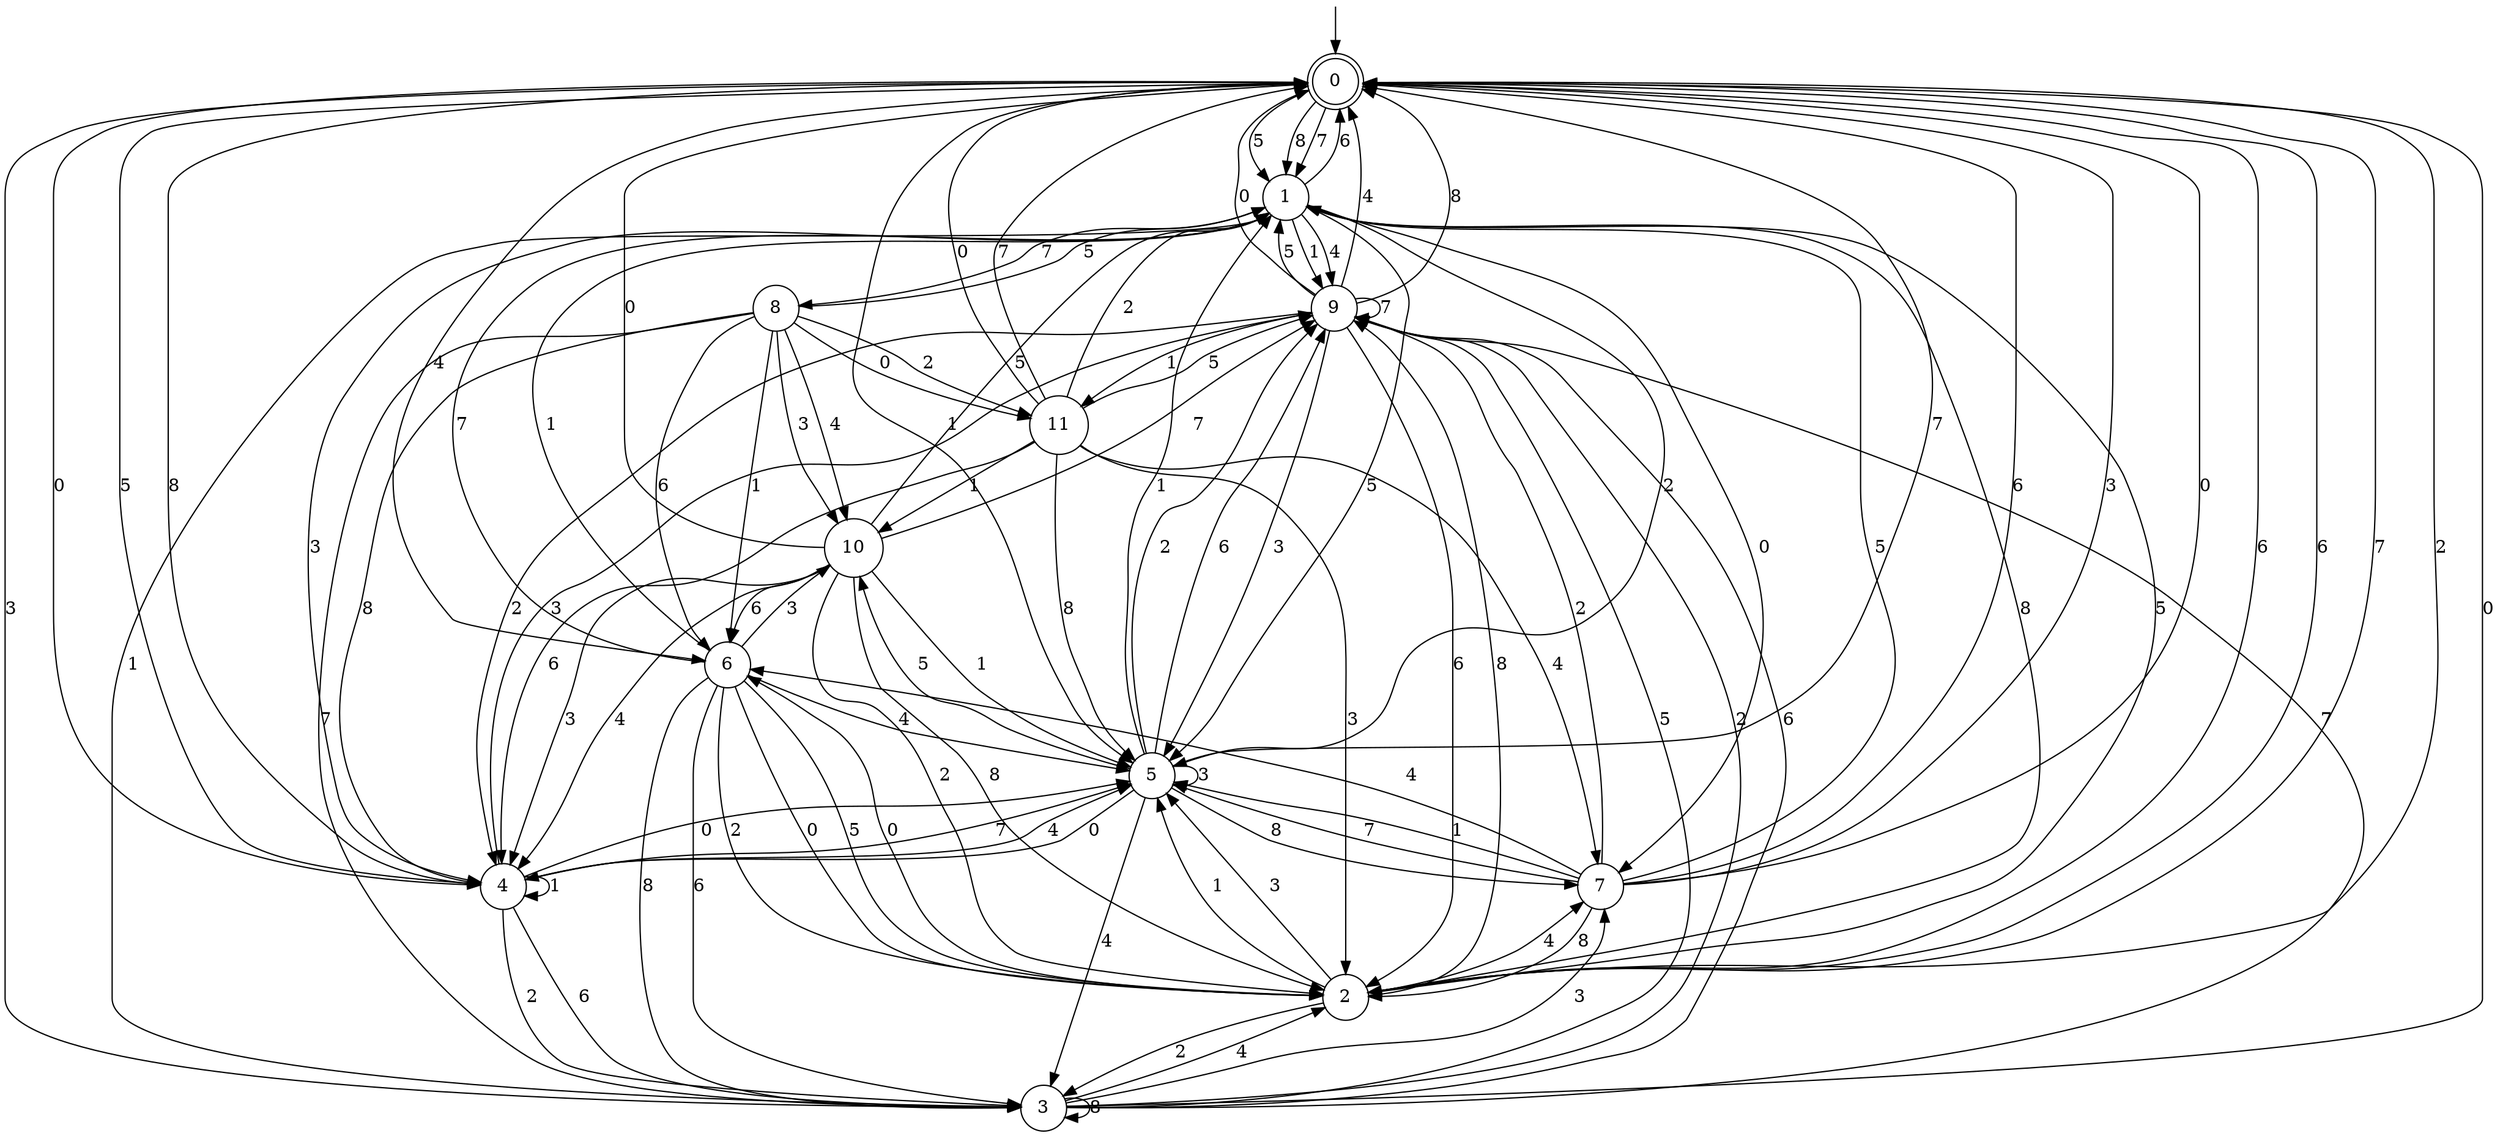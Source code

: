 digraph g {

	s0 [shape="doublecircle" label="0"];
	s1 [shape="circle" label="1"];
	s2 [shape="circle" label="2"];
	s3 [shape="circle" label="3"];
	s4 [shape="circle" label="4"];
	s5 [shape="circle" label="5"];
	s6 [shape="circle" label="6"];
	s7 [shape="circle" label="7"];
	s8 [shape="circle" label="8"];
	s9 [shape="circle" label="9"];
	s10 [shape="circle" label="10"];
	s11 [shape="circle" label="11"];
	s0 -> s1 [label="5"];
	s0 -> s2 [label="2"];
	s0 -> s1 [label="8"];
	s0 -> s2 [label="6"];
	s0 -> s3 [label="3"];
	s0 -> s4 [label="0"];
	s0 -> s1 [label="7"];
	s0 -> s5 [label="1"];
	s0 -> s6 [label="4"];
	s1 -> s5 [label="5"];
	s1 -> s5 [label="2"];
	s1 -> s2 [label="8"];
	s1 -> s0 [label="6"];
	s1 -> s4 [label="3"];
	s1 -> s7 [label="0"];
	s1 -> s8 [label="7"];
	s1 -> s9 [label="1"];
	s1 -> s9 [label="4"];
	s2 -> s1 [label="5"];
	s2 -> s3 [label="2"];
	s2 -> s9 [label="8"];
	s2 -> s0 [label="6"];
	s2 -> s5 [label="3"];
	s2 -> s6 [label="0"];
	s2 -> s0 [label="7"];
	s2 -> s5 [label="1"];
	s2 -> s7 [label="4"];
	s3 -> s9 [label="5"];
	s3 -> s9 [label="2"];
	s3 -> s3 [label="8"];
	s3 -> s9 [label="6"];
	s3 -> s7 [label="3"];
	s3 -> s0 [label="0"];
	s3 -> s9 [label="7"];
	s3 -> s1 [label="1"];
	s3 -> s2 [label="4"];
	s4 -> s0 [label="5"];
	s4 -> s3 [label="2"];
	s4 -> s0 [label="8"];
	s4 -> s3 [label="6"];
	s4 -> s9 [label="3"];
	s4 -> s5 [label="0"];
	s4 -> s5 [label="7"];
	s4 -> s4 [label="1"];
	s4 -> s5 [label="4"];
	s5 -> s10 [label="5"];
	s5 -> s9 [label="2"];
	s5 -> s7 [label="8"];
	s5 -> s9 [label="6"];
	s5 -> s5 [label="3"];
	s5 -> s4 [label="0"];
	s5 -> s0 [label="7"];
	s5 -> s1 [label="1"];
	s5 -> s3 [label="4"];
	s6 -> s2 [label="5"];
	s6 -> s2 [label="2"];
	s6 -> s3 [label="8"];
	s6 -> s3 [label="6"];
	s6 -> s10 [label="3"];
	s6 -> s2 [label="0"];
	s6 -> s1 [label="7"];
	s6 -> s1 [label="1"];
	s6 -> s5 [label="4"];
	s7 -> s1 [label="5"];
	s7 -> s9 [label="2"];
	s7 -> s2 [label="8"];
	s7 -> s0 [label="6"];
	s7 -> s0 [label="3"];
	s7 -> s0 [label="0"];
	s7 -> s5 [label="7"];
	s7 -> s5 [label="1"];
	s7 -> s6 [label="4"];
	s8 -> s1 [label="5"];
	s8 -> s11 [label="2"];
	s8 -> s4 [label="8"];
	s8 -> s6 [label="6"];
	s8 -> s10 [label="3"];
	s8 -> s11 [label="0"];
	s8 -> s3 [label="7"];
	s8 -> s6 [label="1"];
	s8 -> s10 [label="4"];
	s9 -> s1 [label="5"];
	s9 -> s4 [label="2"];
	s9 -> s0 [label="8"];
	s9 -> s2 [label="6"];
	s9 -> s5 [label="3"];
	s9 -> s0 [label="0"];
	s9 -> s9 [label="7"];
	s9 -> s11 [label="1"];
	s9 -> s0 [label="4"];
	s10 -> s1 [label="5"];
	s10 -> s2 [label="2"];
	s10 -> s2 [label="8"];
	s10 -> s6 [label="6"];
	s10 -> s4 [label="3"];
	s10 -> s0 [label="0"];
	s10 -> s9 [label="7"];
	s10 -> s5 [label="1"];
	s10 -> s4 [label="4"];
	s11 -> s9 [label="5"];
	s11 -> s1 [label="2"];
	s11 -> s5 [label="8"];
	s11 -> s4 [label="6"];
	s11 -> s2 [label="3"];
	s11 -> s0 [label="0"];
	s11 -> s0 [label="7"];
	s11 -> s10 [label="1"];
	s11 -> s7 [label="4"];

__start0 [label="" shape="none" width="0" height="0"];
__start0 -> s0;

}

